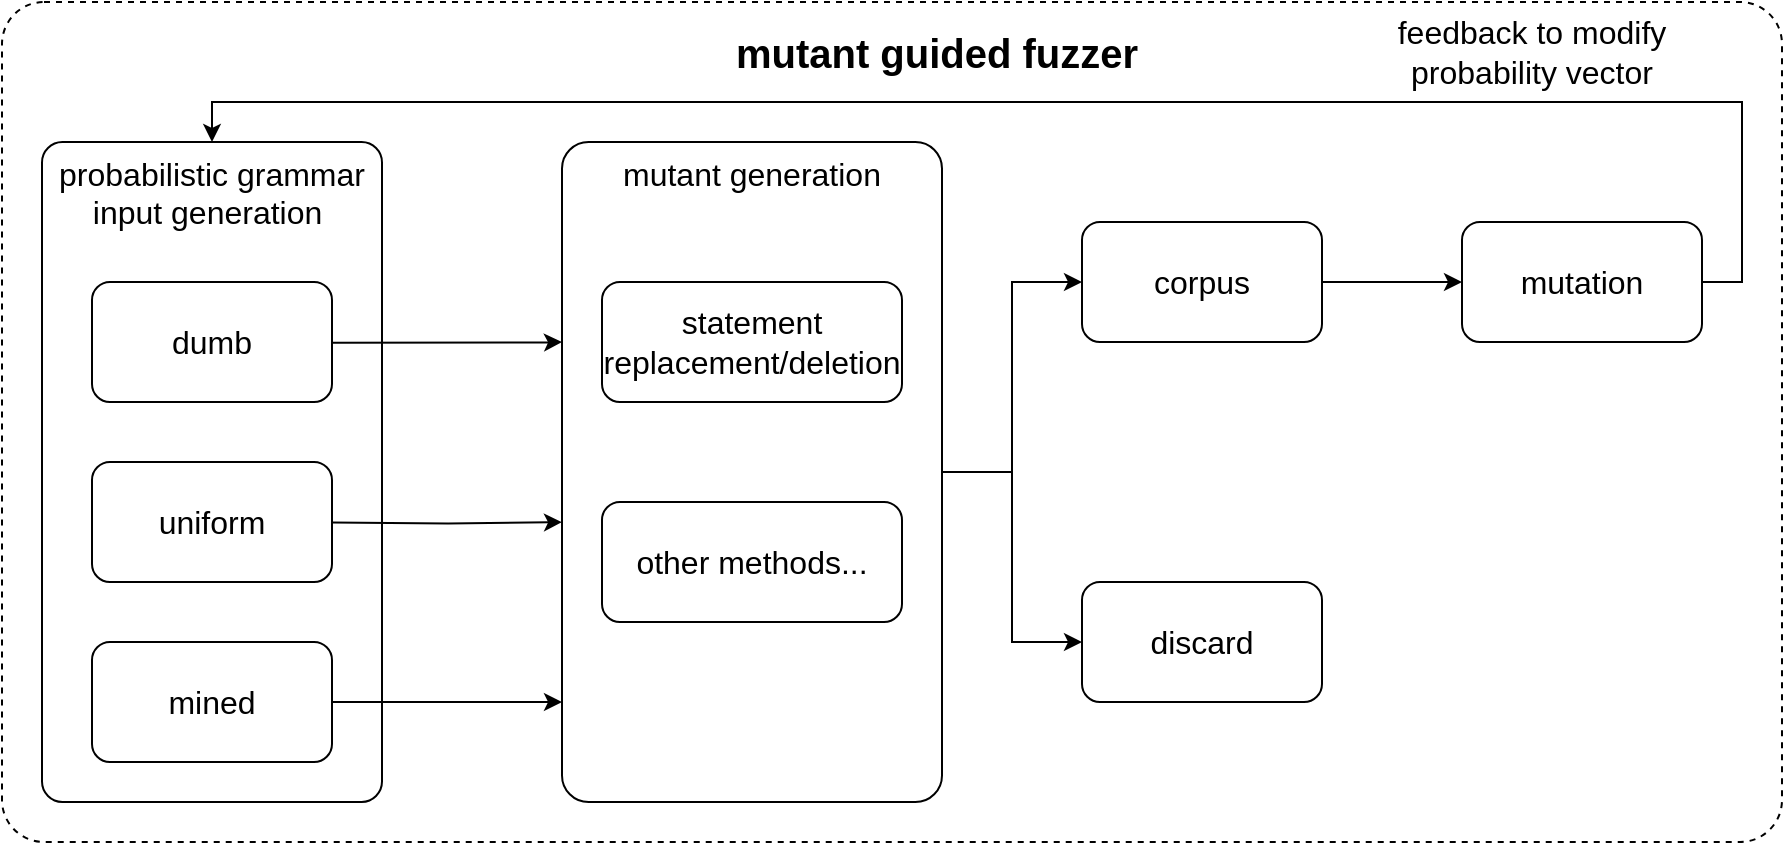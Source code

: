 <mxfile version="13.9.9" type="device"><diagram id="XOwGxt9dfGiExj0ogxuz" name="Page-1"><mxGraphModel dx="1024" dy="592" grid="1" gridSize="10" guides="1" tooltips="1" connect="1" arrows="1" fold="1" page="1" pageScale="1" pageWidth="850" pageHeight="1100" math="0" shadow="0"><root><mxCell id="0"/><mxCell id="1" parent="0"/><mxCell id="1oe6v53prCwpvbRfQ1Mp-6" value="" style="rounded=1;whiteSpace=wrap;html=1;fillColor=none;dashed=1;arcSize=5;" parent="1" vertex="1"><mxGeometry x="10" y="160" width="890" height="420" as="geometry"/></mxCell><mxCell id="1oe6v53prCwpvbRfQ1Mp-5" value="probabilistic grammar input generation&amp;nbsp;" style="rounded=1;whiteSpace=wrap;html=1;fontSize=16;verticalAlign=top;arcSize=6;" parent="1" vertex="1"><mxGeometry x="30" y="230" width="170" height="330" as="geometry"/></mxCell><mxCell id="D9U7E4o-e6kCHQuggLDk-21" style="edgeStyle=orthogonalEdgeStyle;rounded=0;orthogonalLoop=1;jettySize=auto;html=1;exitX=1;exitY=0.5;exitDx=0;exitDy=0;entryX=0.5;entryY=0;entryDx=0;entryDy=0;" parent="1" source="1oe6v53prCwpvbRfQ1Mp-2" target="1oe6v53prCwpvbRfQ1Mp-5" edge="1"><mxGeometry relative="1" as="geometry"><Array as="points"><mxPoint x="880" y="300"/><mxPoint x="880" y="210"/><mxPoint x="115" y="210"/></Array></mxGeometry></mxCell><mxCell id="1oe6v53prCwpvbRfQ1Mp-2" value="mutation" style="rounded=1;whiteSpace=wrap;html=1;fontSize=16;" parent="1" vertex="1"><mxGeometry x="740" y="270" width="120" height="60" as="geometry"/></mxCell><mxCell id="D9U7E4o-e6kCHQuggLDk-22" style="edgeStyle=orthogonalEdgeStyle;rounded=0;orthogonalLoop=1;jettySize=auto;html=1;exitX=1;exitY=0.5;exitDx=0;exitDy=0;entryX=0;entryY=0.5;entryDx=0;entryDy=0;" parent="1" source="1oe6v53prCwpvbRfQ1Mp-3" target="1oe6v53prCwpvbRfQ1Mp-2" edge="1"><mxGeometry relative="1" as="geometry"/></mxCell><mxCell id="1oe6v53prCwpvbRfQ1Mp-3" value="corpus" style="rounded=1;whiteSpace=wrap;html=1;fontSize=16;" parent="1" vertex="1"><mxGeometry x="550" y="270" width="120" height="60" as="geometry"/></mxCell><mxCell id="D9U7E4o-e6kCHQuggLDk-15" style="edgeStyle=orthogonalEdgeStyle;rounded=0;orthogonalLoop=1;jettySize=auto;html=1;exitX=1;exitY=0.5;exitDx=0;exitDy=0;entryX=0;entryY=0.5;entryDx=0;entryDy=0;" parent="1" source="1oe6v53prCwpvbRfQ1Mp-4" target="D9U7E4o-e6kCHQuggLDk-11" edge="1"><mxGeometry relative="1" as="geometry"/></mxCell><mxCell id="D9U7E4o-e6kCHQuggLDk-19" style="edgeStyle=orthogonalEdgeStyle;rounded=0;orthogonalLoop=1;jettySize=auto;html=1;exitX=1;exitY=0.5;exitDx=0;exitDy=0;entryX=0;entryY=0.5;entryDx=0;entryDy=0;" parent="1" source="1oe6v53prCwpvbRfQ1Mp-4" target="1oe6v53prCwpvbRfQ1Mp-3" edge="1"><mxGeometry relative="1" as="geometry"/></mxCell><mxCell id="1oe6v53prCwpvbRfQ1Mp-4" value="mutant generation" style="rounded=1;whiteSpace=wrap;html=1;fontSize=16;verticalAlign=top;arcSize=7;" parent="1" vertex="1"><mxGeometry x="290" y="230" width="190" height="330" as="geometry"/></mxCell><mxCell id="1oe6v53prCwpvbRfQ1Mp-7" value="mutant guided fuzzer" style="text;html=1;strokeColor=none;fillColor=none;align=center;verticalAlign=middle;whiteSpace=wrap;rounded=0;dashed=1;fontSize=20;fontStyle=1" parent="1" vertex="1"><mxGeometry x="350" y="170" width="255" height="30" as="geometry"/></mxCell><mxCell id="1oe6v53prCwpvbRfQ1Mp-8" value="dumb" style="rounded=1;whiteSpace=wrap;html=1;fontSize=16;fillColor=none;" parent="1" vertex="1"><mxGeometry x="55" y="300" width="120" height="60" as="geometry"/></mxCell><mxCell id="1oe6v53prCwpvbRfQ1Mp-9" value="uniform" style="rounded=1;whiteSpace=wrap;html=1;fontSize=16;fillColor=none;" parent="1" vertex="1"><mxGeometry x="55" y="390" width="120" height="60" as="geometry"/></mxCell><mxCell id="1oe6v53prCwpvbRfQ1Mp-10" value="mined" style="rounded=1;whiteSpace=wrap;html=1;fontSize=16;fillColor=none;" parent="1" vertex="1"><mxGeometry x="55" y="480" width="120" height="60" as="geometry"/></mxCell><mxCell id="1oe6v53prCwpvbRfQ1Mp-12" value="statement replacement/deletion" style="rounded=1;whiteSpace=wrap;html=1;fontSize=16;fillColor=none;" parent="1" vertex="1"><mxGeometry x="310" y="300" width="150" height="60" as="geometry"/></mxCell><mxCell id="1oe6v53prCwpvbRfQ1Mp-14" value="other methods..." style="rounded=1;whiteSpace=wrap;html=1;fontSize=16;fillColor=none;" parent="1" vertex="1"><mxGeometry x="310" y="410" width="150" height="60" as="geometry"/></mxCell><mxCell id="1oe6v53prCwpvbRfQ1Mp-30" value="feedback to modify probability vector" style="text;html=1;strokeColor=none;fillColor=none;align=center;verticalAlign=middle;whiteSpace=wrap;rounded=0;fontSize=16;" parent="1" vertex="1"><mxGeometry x="680" y="170" width="190" height="30" as="geometry"/></mxCell><mxCell id="D9U7E4o-e6kCHQuggLDk-6" style="edgeStyle=orthogonalEdgeStyle;rounded=0;orthogonalLoop=1;jettySize=auto;html=1;fontSize=16;entryX=0;entryY=0.576;entryDx=0;entryDy=0;entryPerimeter=0;" parent="1" target="1oe6v53prCwpvbRfQ1Mp-4" edge="1"><mxGeometry relative="1" as="geometry"><mxPoint x="175" y="420.28" as="sourcePoint"/><mxPoint x="346.43" y="420" as="targetPoint"/><Array as="points"/></mxGeometry></mxCell><mxCell id="D9U7E4o-e6kCHQuggLDk-8" style="edgeStyle=orthogonalEdgeStyle;rounded=0;orthogonalLoop=1;jettySize=auto;html=1;fontSize=16;exitX=1;exitY=0.5;exitDx=0;exitDy=0;" parent="1" source="1oe6v53prCwpvbRfQ1Mp-10" edge="1"><mxGeometry relative="1" as="geometry"><mxPoint x="180" y="510" as="sourcePoint"/><mxPoint x="290" y="510" as="targetPoint"/><Array as="points"><mxPoint x="280" y="510"/><mxPoint x="280" y="510"/></Array></mxGeometry></mxCell><mxCell id="D9U7E4o-e6kCHQuggLDk-9" style="edgeStyle=orthogonalEdgeStyle;rounded=0;orthogonalLoop=1;jettySize=auto;html=1;fontSize=16;exitX=1;exitY=0.5;exitDx=0;exitDy=0;" parent="1" edge="1"><mxGeometry relative="1" as="geometry"><mxPoint x="175" y="330.32" as="sourcePoint"/><mxPoint x="290" y="330" as="targetPoint"/><Array as="points"><mxPoint x="280" y="330.32"/><mxPoint x="280" y="330.32"/></Array></mxGeometry></mxCell><mxCell id="D9U7E4o-e6kCHQuggLDk-11" value="discard" style="rounded=1;whiteSpace=wrap;html=1;fontSize=16;" parent="1" vertex="1"><mxGeometry x="550" y="450" width="120" height="60" as="geometry"/></mxCell></root></mxGraphModel></diagram></mxfile>